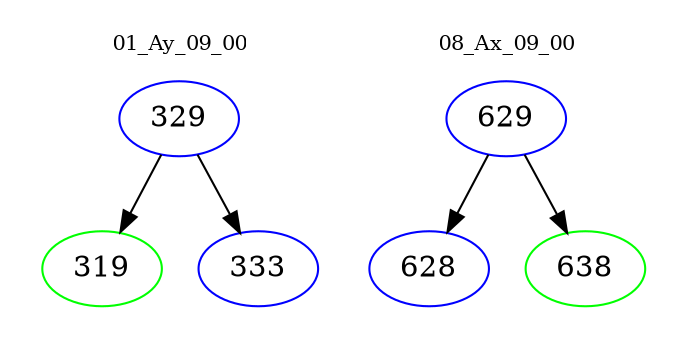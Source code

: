 digraph{
subgraph cluster_0 {
color = white
label = "01_Ay_09_00";
fontsize=10;
T0_329 [label="329", color="blue"]
T0_329 -> T0_319 [color="black"]
T0_319 [label="319", color="green"]
T0_329 -> T0_333 [color="black"]
T0_333 [label="333", color="blue"]
}
subgraph cluster_1 {
color = white
label = "08_Ax_09_00";
fontsize=10;
T1_629 [label="629", color="blue"]
T1_629 -> T1_628 [color="black"]
T1_628 [label="628", color="blue"]
T1_629 -> T1_638 [color="black"]
T1_638 [label="638", color="green"]
}
}

